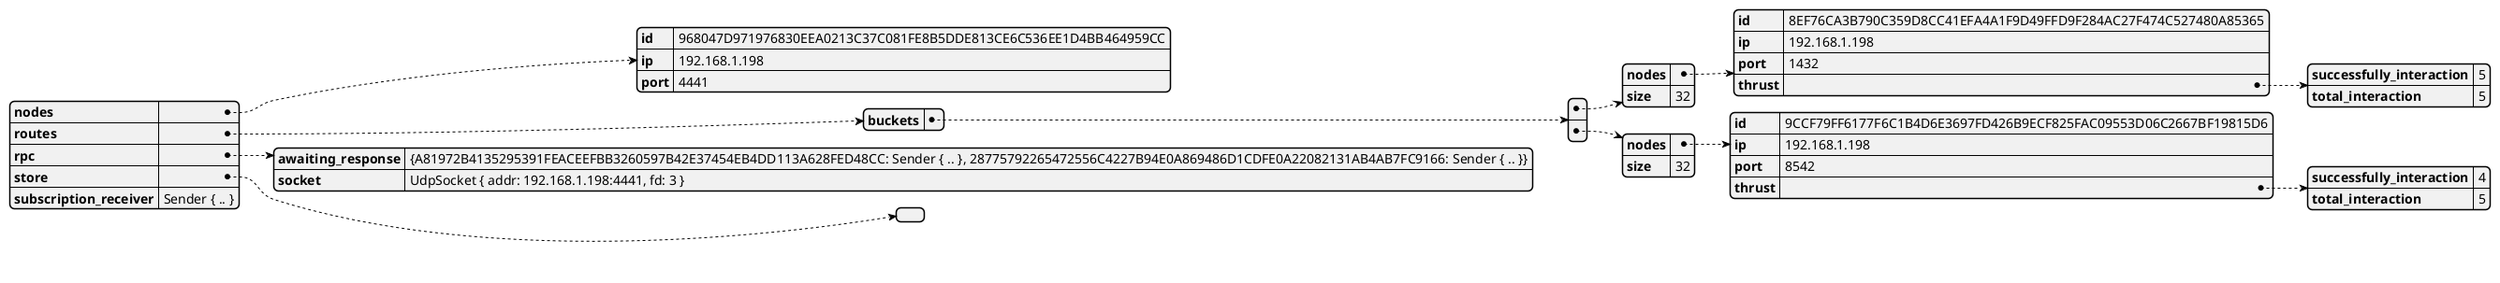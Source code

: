 @startjson
{"nodes":{"id":"968047D971976830EEA0213C37C081FE8B5DDE813CE6C536EE1D4BB464959CC","ip":"192.168.1.198","port":4441},"routes":{"buckets":[{"nodes":{"id":"8EF76CA3B790C359D8CC41EFA4A1F9D49FFD9F284AC27F474C527480A85365","ip":"192.168.1.198","port":1432,"thrust":{"successfully_interaction":5,"total_interaction":5}},"size":32},{"nodes":{"id":"9CCF79FF6177F6C1B4D6E3697FD426B9ECF825FAC09553D06C2667BF19815D6","ip":"192.168.1.198","port":8542,"thrust":{"successfully_interaction":4,"total_interaction":5}},"size":32}]},"rpc":{"awaiting_response":"{A81972B4135295391FEACEEFBB3260597B42E37454EB4DD113A628FED48CC: Sender { .. }, 28775792265472556C4227B94E0A869486D1CDFE0A22082131AB4AB7FC9166: Sender { .. }}","socket":"UdpSocket { addr: 192.168.1.198:4441, fd: 3 }"},"store":[],"subscription_receiver":"Sender { .. }"}
@endjson